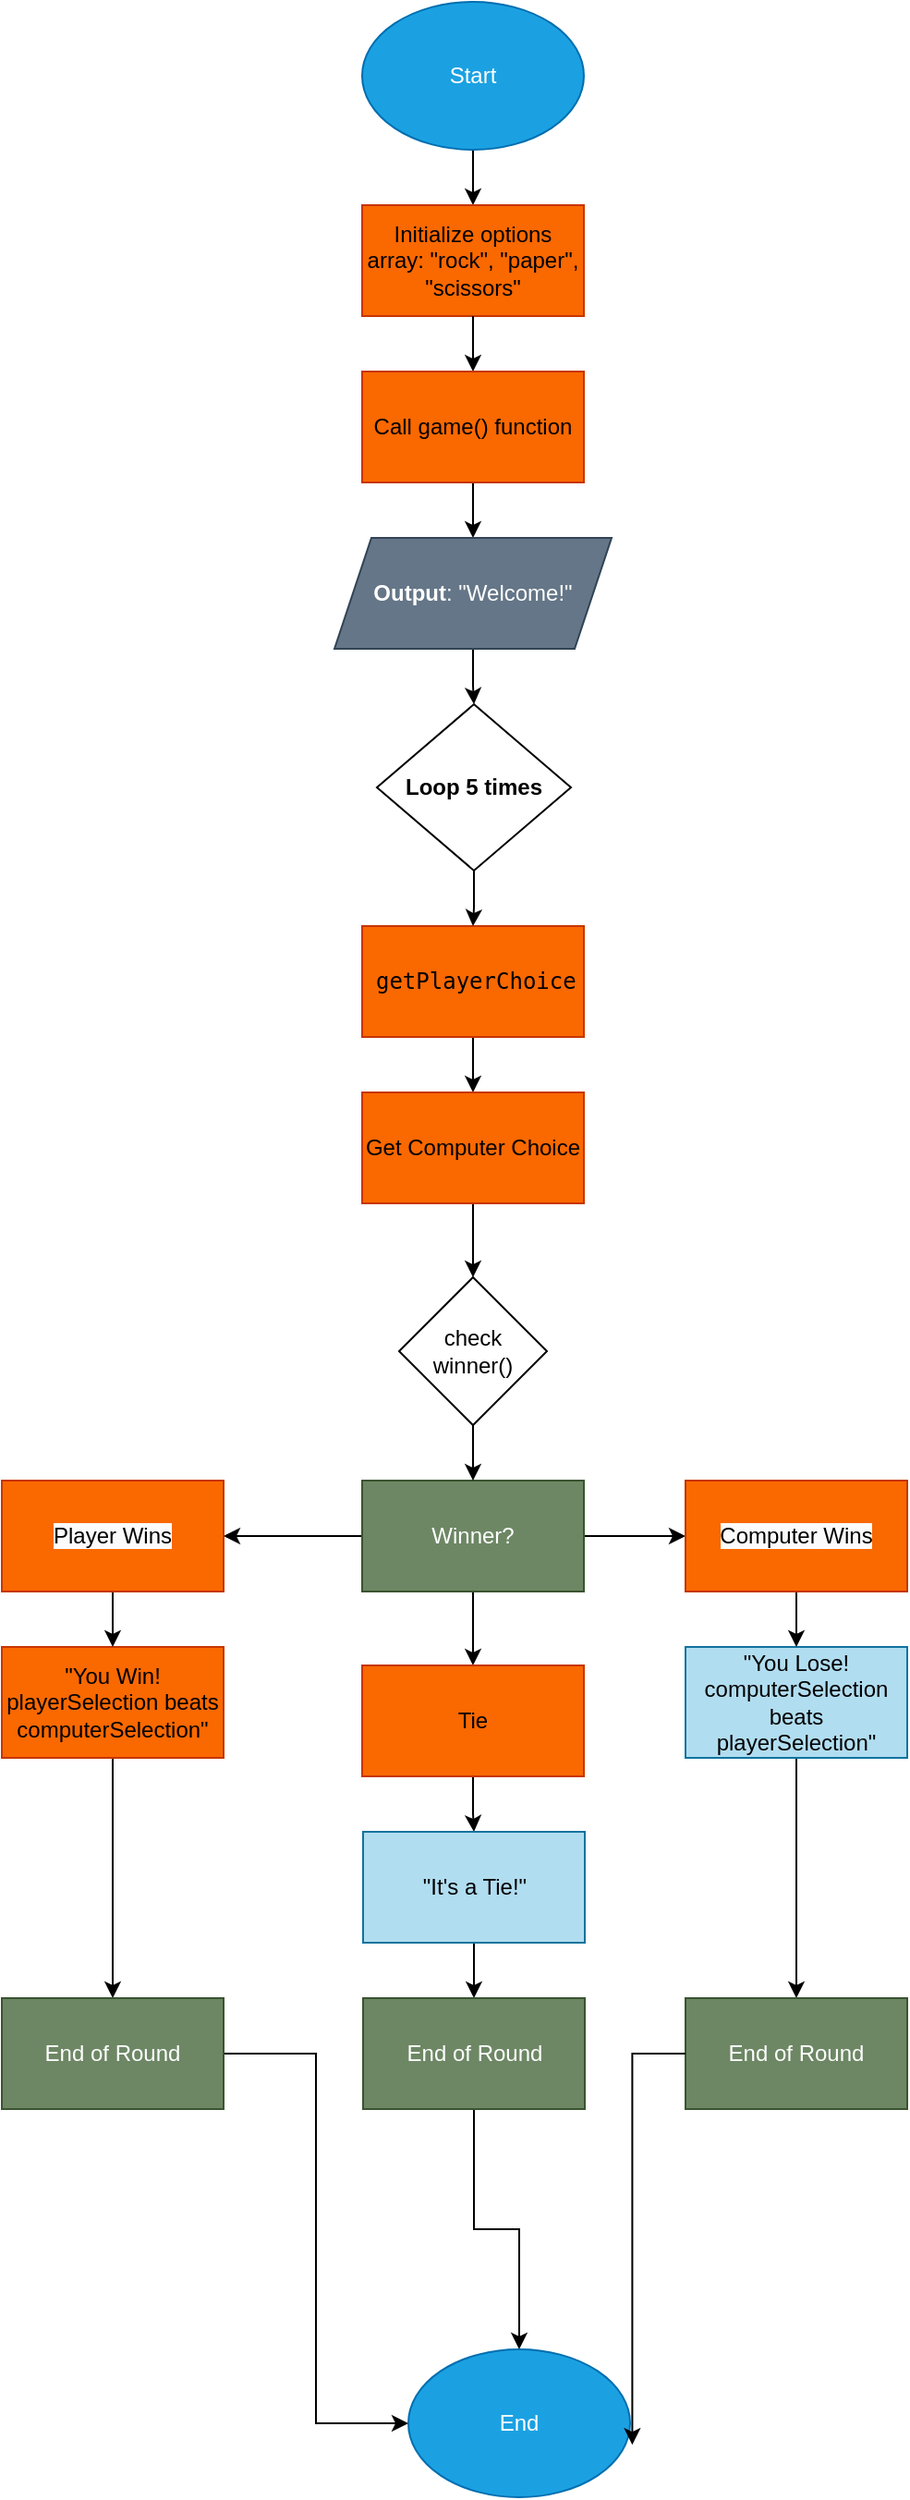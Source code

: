 <mxfile version="24.7.7">
  <diagram name="Page-1" id="jW2-Zdyb1En_oISxj4gm">
    <mxGraphModel dx="676" dy="341" grid="1" gridSize="10" guides="1" tooltips="1" connect="1" arrows="1" fold="1" page="1" pageScale="1" pageWidth="850" pageHeight="1100" math="0" shadow="0">
      <root>
        <mxCell id="0" />
        <mxCell id="1" parent="0" />
        <mxCell id="I4BIyV1ahThxxDWiYHZc-25" value="" style="edgeStyle=orthogonalEdgeStyle;rounded=0;orthogonalLoop=1;jettySize=auto;html=1;" parent="1" source="I4BIyV1ahThxxDWiYHZc-2" target="I4BIyV1ahThxxDWiYHZc-3" edge="1">
          <mxGeometry relative="1" as="geometry" />
        </mxCell>
        <mxCell id="I4BIyV1ahThxxDWiYHZc-2" value="Start" style="ellipse;whiteSpace=wrap;html=1;fillColor=#1ba1e2;strokeColor=#006EAF;fontColor=#ffffff;" parent="1" vertex="1">
          <mxGeometry x="365" y="30" width="120" height="80" as="geometry" />
        </mxCell>
        <mxCell id="I4BIyV1ahThxxDWiYHZc-28" value="" style="edgeStyle=orthogonalEdgeStyle;rounded=0;orthogonalLoop=1;jettySize=auto;html=1;" parent="1" source="I4BIyV1ahThxxDWiYHZc-6" target="I4BIyV1ahThxxDWiYHZc-21" edge="1">
          <mxGeometry relative="1" as="geometry" />
        </mxCell>
        <mxCell id="I4BIyV1ahThxxDWiYHZc-3" value="Initialize options array: &quot;rock&quot;, &quot;paper&quot;, &quot;scissors&quot;" style="rounded=0;whiteSpace=wrap;html=1;fillColor=#fa6800;fontColor=#000000;strokeColor=#C73500;" parent="1" vertex="1">
          <mxGeometry x="365" y="140" width="120" height="60" as="geometry" />
        </mxCell>
        <mxCell id="I4BIyV1ahThxxDWiYHZc-32" value="" style="edgeStyle=orthogonalEdgeStyle;rounded=0;orthogonalLoop=1;jettySize=auto;html=1;" parent="1" source="I4BIyV1ahThxxDWiYHZc-9" target="I4BIyV1ahThxxDWiYHZc-10" edge="1">
          <mxGeometry relative="1" as="geometry" />
        </mxCell>
        <mxCell id="I4BIyV1ahThxxDWiYHZc-9" value="&amp;nbsp;&lt;code&gt;getPlayerChoice&lt;/code&gt;" style="rounded=0;whiteSpace=wrap;html=1;fillColor=#fa6800;fontColor=#000000;strokeColor=#C73500;" parent="1" vertex="1">
          <mxGeometry x="365" y="530" width="120" height="60" as="geometry" />
        </mxCell>
        <mxCell id="I4BIyV1ahThxxDWiYHZc-33" value="" style="edgeStyle=orthogonalEdgeStyle;rounded=0;orthogonalLoop=1;jettySize=auto;html=1;" parent="1" source="I4BIyV1ahThxxDWiYHZc-10" target="I4BIyV1ahThxxDWiYHZc-24" edge="1">
          <mxGeometry relative="1" as="geometry" />
        </mxCell>
        <mxCell id="I4BIyV1ahThxxDWiYHZc-10" value="Get Computer Choice" style="rounded=0;whiteSpace=wrap;html=1;fillColor=#fa6800;fontColor=#000000;strokeColor=#C73500;" parent="1" vertex="1">
          <mxGeometry x="365" y="620" width="120" height="60" as="geometry" />
        </mxCell>
        <mxCell id="I4BIyV1ahThxxDWiYHZc-37" value="" style="edgeStyle=orthogonalEdgeStyle;rounded=0;orthogonalLoop=1;jettySize=auto;html=1;" parent="1" source="I4BIyV1ahThxxDWiYHZc-12" target="I4BIyV1ahThxxDWiYHZc-13" edge="1">
          <mxGeometry relative="1" as="geometry" />
        </mxCell>
        <mxCell id="I4BIyV1ahThxxDWiYHZc-48" value="" style="edgeStyle=orthogonalEdgeStyle;rounded=0;orthogonalLoop=1;jettySize=auto;html=1;" parent="1" source="I4BIyV1ahThxxDWiYHZc-12" target="I4BIyV1ahThxxDWiYHZc-44" edge="1">
          <mxGeometry relative="1" as="geometry" />
        </mxCell>
        <mxCell id="I4BIyV1ahThxxDWiYHZc-49" value="" style="edgeStyle=orthogonalEdgeStyle;rounded=0;orthogonalLoop=1;jettySize=auto;html=1;" parent="1" source="I4BIyV1ahThxxDWiYHZc-12" target="I4BIyV1ahThxxDWiYHZc-47" edge="1">
          <mxGeometry relative="1" as="geometry" />
        </mxCell>
        <mxCell id="I4BIyV1ahThxxDWiYHZc-12" value="Winner?" style="rounded=0;whiteSpace=wrap;html=1;fillColor=#6d8764;fontColor=#ffffff;strokeColor=#3A5431;" parent="1" vertex="1">
          <mxGeometry x="365" y="830" width="120" height="60" as="geometry" />
        </mxCell>
        <mxCell id="I4BIyV1ahThxxDWiYHZc-36" value="" style="edgeStyle=orthogonalEdgeStyle;rounded=0;orthogonalLoop=1;jettySize=auto;html=1;" parent="1" source="I4BIyV1ahThxxDWiYHZc-13" target="I4BIyV1ahThxxDWiYHZc-14" edge="1">
          <mxGeometry relative="1" as="geometry" />
        </mxCell>
        <mxCell id="I4BIyV1ahThxxDWiYHZc-13" value="Tie" style="rounded=0;whiteSpace=wrap;html=1;fillColor=#fa6800;strokeColor=#C73500;fontColor=#000000;" parent="1" vertex="1">
          <mxGeometry x="365" y="930" width="120" height="60" as="geometry" />
        </mxCell>
        <mxCell id="I4BIyV1ahThxxDWiYHZc-54" value="" style="edgeStyle=orthogonalEdgeStyle;rounded=0;orthogonalLoop=1;jettySize=auto;html=1;" parent="1" source="I4BIyV1ahThxxDWiYHZc-14" target="I4BIyV1ahThxxDWiYHZc-43" edge="1">
          <mxGeometry relative="1" as="geometry" />
        </mxCell>
        <mxCell id="I4BIyV1ahThxxDWiYHZc-14" value="&quot;It&#39;s a Tie!&quot;" style="rounded=0;whiteSpace=wrap;html=1;fillColor=#b1ddf0;strokeColor=#10739e;" parent="1" vertex="1">
          <mxGeometry x="365.5" y="1020" width="120" height="60" as="geometry" />
        </mxCell>
        <mxCell id="I4BIyV1ahThxxDWiYHZc-53" value="" style="edgeStyle=orthogonalEdgeStyle;rounded=0;orthogonalLoop=1;jettySize=auto;html=1;" parent="1" source="I4BIyV1ahThxxDWiYHZc-16" target="I4BIyV1ahThxxDWiYHZc-52" edge="1">
          <mxGeometry relative="1" as="geometry" />
        </mxCell>
        <mxCell id="I4BIyV1ahThxxDWiYHZc-16" value="&quot;You Win! playerSelection beats computerSelection&quot;" style="rounded=0;whiteSpace=wrap;html=1;fillColor=#fa6800;strokeColor=#C73500;fontColor=#000000;" parent="1" vertex="1">
          <mxGeometry x="170" y="920" width="120" height="60" as="geometry" />
        </mxCell>
        <mxCell id="I4BIyV1ahThxxDWiYHZc-55" value="" style="edgeStyle=orthogonalEdgeStyle;rounded=0;orthogonalLoop=1;jettySize=auto;html=1;" parent="1" source="I4BIyV1ahThxxDWiYHZc-17" target="I4BIyV1ahThxxDWiYHZc-18" edge="1">
          <mxGeometry relative="1" as="geometry" />
        </mxCell>
        <mxCell id="I4BIyV1ahThxxDWiYHZc-17" value="&quot;You Lose! computerSelection beats playerSelection&quot;" style="rounded=0;whiteSpace=wrap;html=1;fillColor=#b1ddf0;strokeColor=#10739e;" parent="1" vertex="1">
          <mxGeometry x="540" y="920" width="120" height="60" as="geometry" />
        </mxCell>
        <mxCell id="I4BIyV1ahThxxDWiYHZc-18" value="End of Round" style="rounded=0;whiteSpace=wrap;html=1;fillColor=#6d8764;fontColor=#ffffff;strokeColor=#3A5431;" parent="1" vertex="1">
          <mxGeometry x="540" y="1110" width="120" height="60" as="geometry" />
        </mxCell>
        <mxCell id="I4BIyV1ahThxxDWiYHZc-30" value="" style="edgeStyle=orthogonalEdgeStyle;rounded=0;orthogonalLoop=1;jettySize=auto;html=1;" parent="1" source="I4BIyV1ahThxxDWiYHZc-21" target="I4BIyV1ahThxxDWiYHZc-22" edge="1">
          <mxGeometry relative="1" as="geometry" />
        </mxCell>
        <mxCell id="I4BIyV1ahThxxDWiYHZc-21" value="&lt;strong&gt;Output&lt;/strong&gt;: &quot;Welcome!&quot;" style="shape=parallelogram;perimeter=parallelogramPerimeter;whiteSpace=wrap;html=1;fixedSize=1;fillColor=#647687;fontColor=#ffffff;strokeColor=#314354;" parent="1" vertex="1">
          <mxGeometry x="350" y="320" width="150" height="60" as="geometry" />
        </mxCell>
        <mxCell id="I4BIyV1ahThxxDWiYHZc-31" value="" style="edgeStyle=orthogonalEdgeStyle;rounded=0;orthogonalLoop=1;jettySize=auto;html=1;" parent="1" source="I4BIyV1ahThxxDWiYHZc-22" target="I4BIyV1ahThxxDWiYHZc-9" edge="1">
          <mxGeometry relative="1" as="geometry" />
        </mxCell>
        <mxCell id="I4BIyV1ahThxxDWiYHZc-22" value="&lt;strong&gt;Loop 5 times&lt;/strong&gt;" style="rhombus;whiteSpace=wrap;html=1;" parent="1" vertex="1">
          <mxGeometry x="373" y="410" width="105" height="90" as="geometry" />
        </mxCell>
        <mxCell id="I4BIyV1ahThxxDWiYHZc-35" value="" style="edgeStyle=orthogonalEdgeStyle;rounded=0;orthogonalLoop=1;jettySize=auto;html=1;" parent="1" source="I4BIyV1ahThxxDWiYHZc-24" target="I4BIyV1ahThxxDWiYHZc-12" edge="1">
          <mxGeometry relative="1" as="geometry" />
        </mxCell>
        <mxCell id="I4BIyV1ahThxxDWiYHZc-24" value="check winner()" style="rhombus;whiteSpace=wrap;html=1;" parent="1" vertex="1">
          <mxGeometry x="385" y="720" width="80" height="80" as="geometry" />
        </mxCell>
        <mxCell id="I4BIyV1ahThxxDWiYHZc-29" value="" style="edgeStyle=orthogonalEdgeStyle;rounded=0;orthogonalLoop=1;jettySize=auto;html=1;" parent="1" source="I4BIyV1ahThxxDWiYHZc-3" target="I4BIyV1ahThxxDWiYHZc-6" edge="1">
          <mxGeometry relative="1" as="geometry">
            <mxPoint x="425" y="200" as="sourcePoint" />
            <mxPoint x="415" y="310" as="targetPoint" />
          </mxGeometry>
        </mxCell>
        <mxCell id="I4BIyV1ahThxxDWiYHZc-6" value="Call game() function" style="rounded=0;whiteSpace=wrap;html=1;fillColor=#fa6800;fontColor=#000000;strokeColor=#C73500;" parent="1" vertex="1">
          <mxGeometry x="365" y="230" width="120" height="60" as="geometry" />
        </mxCell>
        <mxCell id="I4BIyV1ahThxxDWiYHZc-63" style="edgeStyle=orthogonalEdgeStyle;rounded=0;orthogonalLoop=1;jettySize=auto;html=1;" parent="1" source="I4BIyV1ahThxxDWiYHZc-43" target="I4BIyV1ahThxxDWiYHZc-56" edge="1">
          <mxGeometry relative="1" as="geometry" />
        </mxCell>
        <mxCell id="I4BIyV1ahThxxDWiYHZc-43" value="End of Round" style="rounded=0;whiteSpace=wrap;html=1;fillColor=#6d8764;fontColor=#ffffff;strokeColor=#3A5431;" parent="1" vertex="1">
          <mxGeometry x="365.5" y="1110" width="120" height="60" as="geometry" />
        </mxCell>
        <mxCell id="I4BIyV1ahThxxDWiYHZc-50" value="" style="edgeStyle=orthogonalEdgeStyle;rounded=0;orthogonalLoop=1;jettySize=auto;html=1;" parent="1" source="I4BIyV1ahThxxDWiYHZc-44" target="I4BIyV1ahThxxDWiYHZc-16" edge="1">
          <mxGeometry relative="1" as="geometry" />
        </mxCell>
        <mxCell id="I4BIyV1ahThxxDWiYHZc-44" value="&lt;span style=&quot;color: rgb(0, 0, 0); font-family: Helvetica; font-size: 12px; font-style: normal; font-variant-ligatures: normal; font-variant-caps: normal; font-weight: 400; letter-spacing: normal; orphans: 2; text-align: center; text-indent: 0px; text-transform: none; widows: 2; word-spacing: 0px; -webkit-text-stroke-width: 0px; white-space: normal; background-color: rgb(251, 251, 251); text-decoration-thickness: initial; text-decoration-style: initial; text-decoration-color: initial; display: inline !important; float: none;&quot;&gt;Player Wins&lt;/span&gt;" style="rounded=0;whiteSpace=wrap;html=1;fillColor=#fa6800;fontColor=#000000;strokeColor=#C73500;" parent="1" vertex="1">
          <mxGeometry x="170" y="830" width="120" height="60" as="geometry" />
        </mxCell>
        <mxCell id="I4BIyV1ahThxxDWiYHZc-51" value="" style="edgeStyle=orthogonalEdgeStyle;rounded=0;orthogonalLoop=1;jettySize=auto;html=1;" parent="1" source="I4BIyV1ahThxxDWiYHZc-47" target="I4BIyV1ahThxxDWiYHZc-17" edge="1">
          <mxGeometry relative="1" as="geometry" />
        </mxCell>
        <mxCell id="I4BIyV1ahThxxDWiYHZc-47" value="&lt;span style=&quot;color: rgb(0, 0, 0); font-family: Helvetica; font-size: 12px; font-style: normal; font-variant-ligatures: normal; font-variant-caps: normal; font-weight: 400; letter-spacing: normal; orphans: 2; text-align: center; text-indent: 0px; text-transform: none; widows: 2; word-spacing: 0px; -webkit-text-stroke-width: 0px; white-space: normal; background-color: rgb(251, 251, 251); text-decoration-thickness: initial; text-decoration-style: initial; text-decoration-color: initial; display: inline !important; float: none;&quot;&gt;Computer Wins&lt;/span&gt;" style="rounded=0;whiteSpace=wrap;html=1;fillColor=#fa6800;fontColor=#000000;strokeColor=#C73500;" parent="1" vertex="1">
          <mxGeometry x="540" y="830" width="120" height="60" as="geometry" />
        </mxCell>
        <mxCell id="I4BIyV1ahThxxDWiYHZc-62" style="edgeStyle=orthogonalEdgeStyle;rounded=0;orthogonalLoop=1;jettySize=auto;html=1;entryX=0;entryY=0.5;entryDx=0;entryDy=0;" parent="1" source="I4BIyV1ahThxxDWiYHZc-52" target="I4BIyV1ahThxxDWiYHZc-56" edge="1">
          <mxGeometry relative="1" as="geometry" />
        </mxCell>
        <mxCell id="I4BIyV1ahThxxDWiYHZc-52" value="End of Round" style="rounded=0;whiteSpace=wrap;html=1;fillColor=#6d8764;fontColor=#ffffff;strokeColor=#3A5431;" parent="1" vertex="1">
          <mxGeometry x="170" y="1110" width="120" height="60" as="geometry" />
        </mxCell>
        <mxCell id="I4BIyV1ahThxxDWiYHZc-56" value="End" style="ellipse;whiteSpace=wrap;html=1;fillColor=#1ba1e2;fontColor=#ffffff;strokeColor=#006EAF;" parent="1" vertex="1">
          <mxGeometry x="390" y="1300" width="120" height="80" as="geometry" />
        </mxCell>
        <mxCell id="I4BIyV1ahThxxDWiYHZc-65" style="edgeStyle=orthogonalEdgeStyle;rounded=0;orthogonalLoop=1;jettySize=auto;html=1;entryX=1.01;entryY=0.645;entryDx=0;entryDy=0;entryPerimeter=0;" parent="1" source="I4BIyV1ahThxxDWiYHZc-18" target="I4BIyV1ahThxxDWiYHZc-56" edge="1">
          <mxGeometry relative="1" as="geometry" />
        </mxCell>
      </root>
    </mxGraphModel>
  </diagram>
</mxfile>
